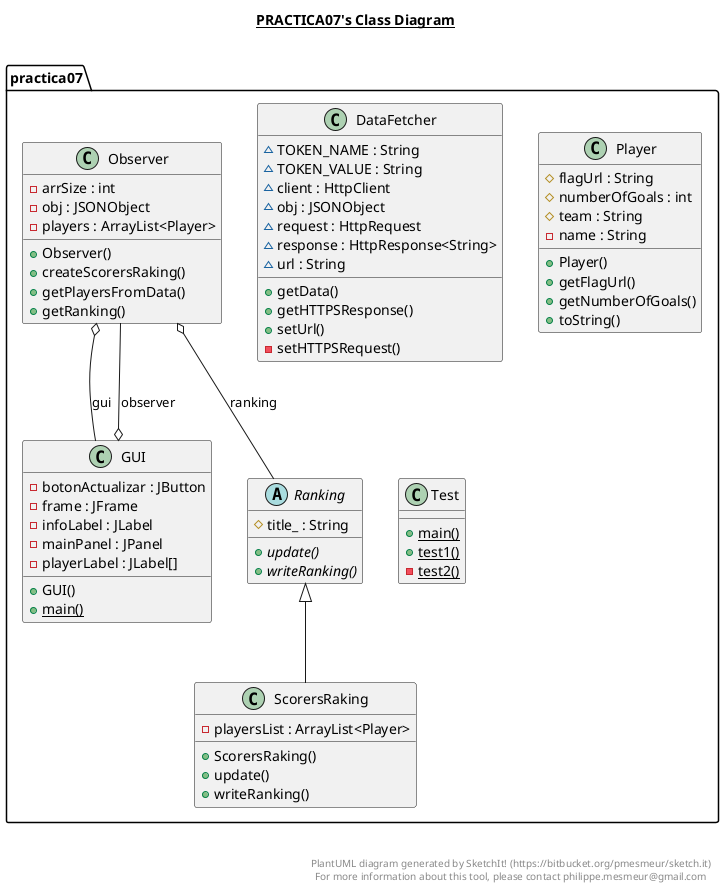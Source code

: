 @startuml

title __PRACTICA07's Class Diagram__\n

  namespace practica07 {
    class practica07.DataFetcher {
        ~ TOKEN_NAME : String
        ~ TOKEN_VALUE : String
        ~ client : HttpClient
        ~ obj : JSONObject
        ~ request : HttpRequest
        ~ response : HttpResponse<String>
        ~ url : String
        + getData()
        + getHTTPSResponse()
        + setUrl()
        - setHTTPSRequest()
    }
  }
  

  namespace practica07 {
    class practica07.GUI {
        - botonActualizar : JButton
        - frame : JFrame
        - infoLabel : JLabel
        - mainPanel : JPanel
        - playerLabel : JLabel[]
        + GUI()
        {static} + main()
    }
  }
  

  namespace practica07 {
    class practica07.Observer {
        - arrSize : int
        - obj : JSONObject
        - players : ArrayList<Player>
        + Observer()
        + createScorersRaking()
        + getPlayersFromData()
        + getRanking()
    }
  }
  

  namespace practica07 {
    class practica07.Player {
        # flagUrl : String
        # numberOfGoals : int
        # team : String
        - name : String
        + Player()
        + getFlagUrl()
        + getNumberOfGoals()
        + toString()
    }
  }
  

  namespace practica07 {
    abstract class practica07.Ranking {
        # title_ : String
        {abstract} + update()
        {abstract} + writeRanking()
    }
  }
  

  namespace practica07 {
    class practica07.ScorersRaking {
        - playersList : ArrayList<Player>
        + ScorersRaking()
        + update()
        + writeRanking()
    }
  }
  

  namespace practica07 {
    class practica07.Test {
        {static} + main()
        {static} + test1()
        {static} - test2()
    }
  }
  

  practica07.GUI o-- practica07.Observer : observer
  practica07.Observer o-- practica07.GUI : gui
  practica07.Observer o-- practica07.Ranking : ranking
  practica07.ScorersRaking -up-|> practica07.Ranking


right footer


PlantUML diagram generated by SketchIt! (https://bitbucket.org/pmesmeur/sketch.it)
For more information about this tool, please contact philippe.mesmeur@gmail.com
endfooter

@enduml
